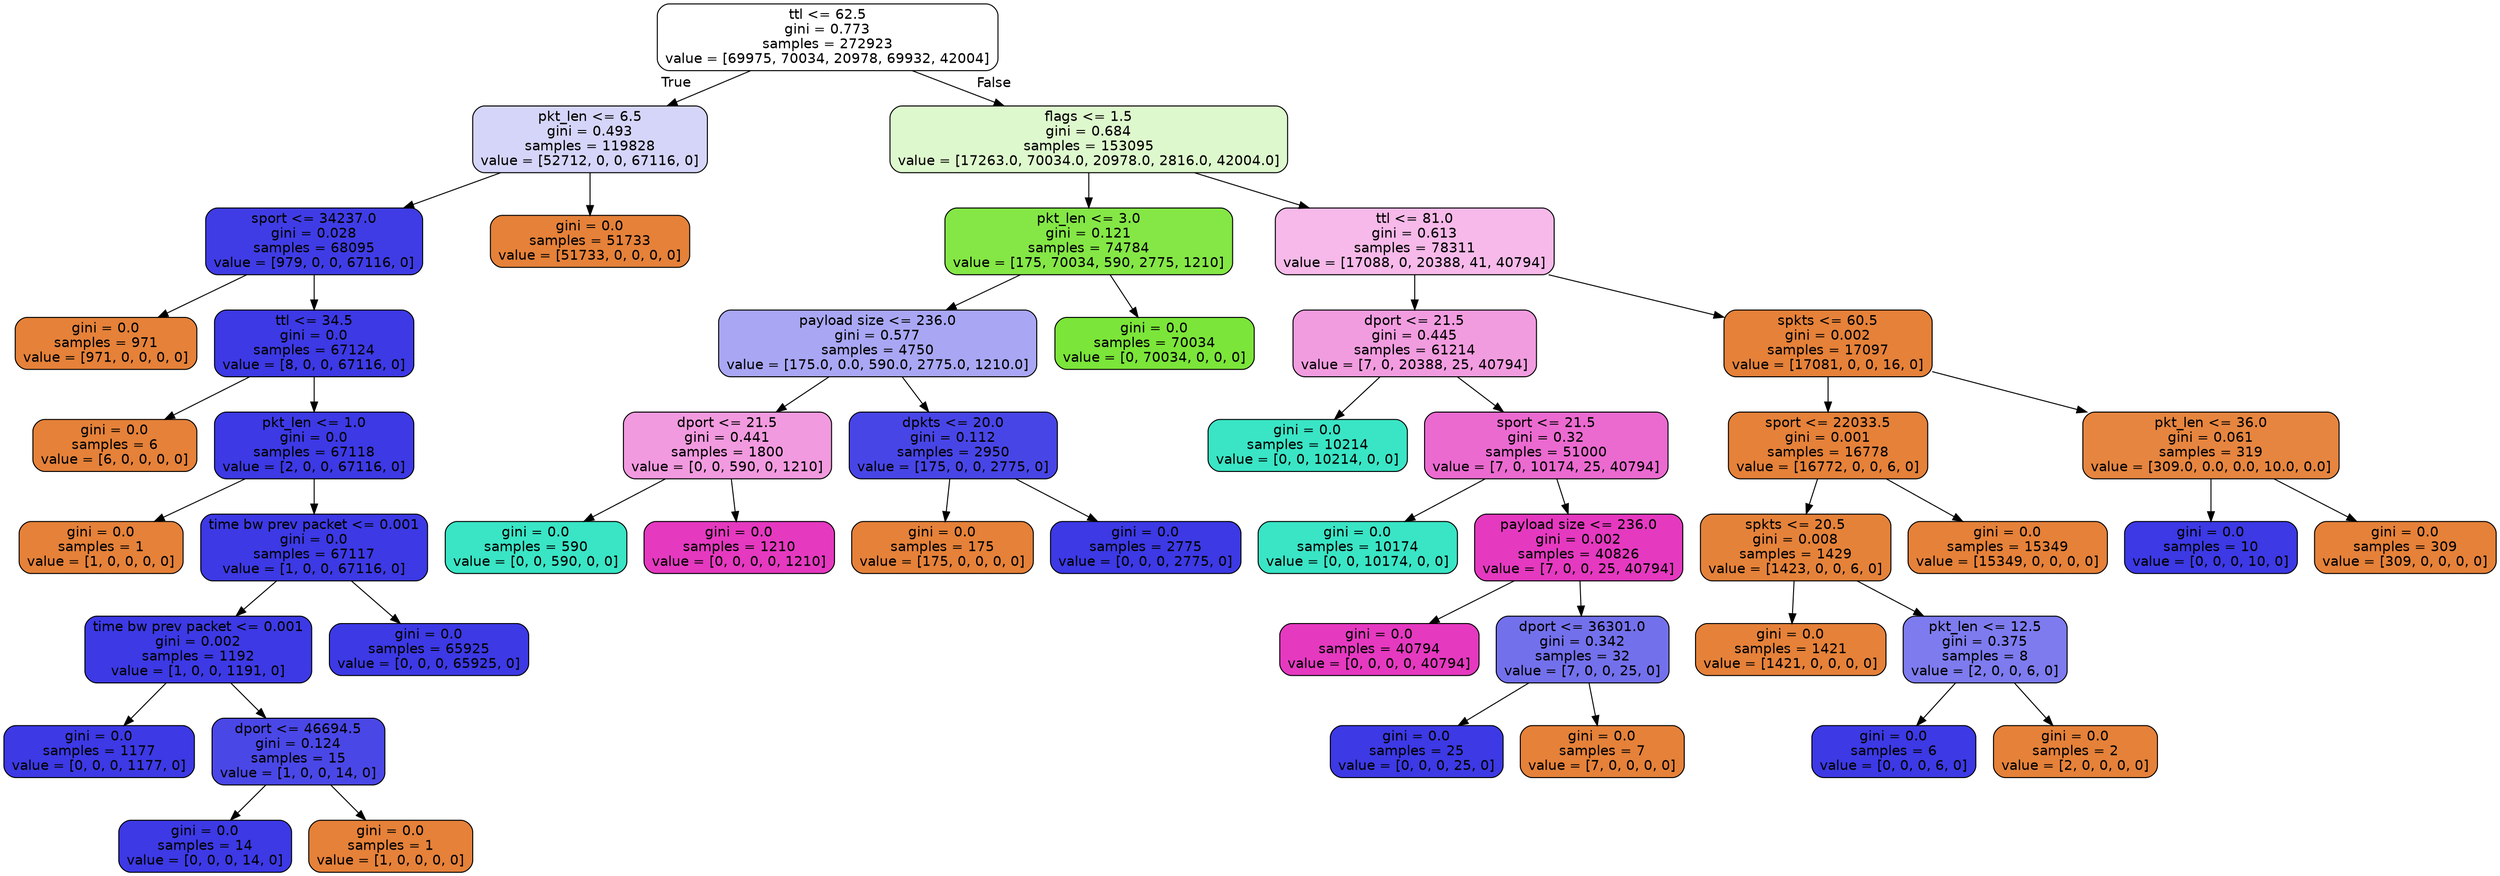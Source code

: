digraph Tree {
node [shape=box, style="filled, rounded", color="black", fontname="helvetica"] ;
edge [fontname="helvetica"] ;
0 [label="ttl <= 62.5\ngini = 0.773\nsamples = 272923\nvalue = [69975, 70034, 20978, 69932, 42004]", fillcolor="#ffffff"] ;
1 [label="pkt_len <= 6.5\ngini = 0.493\nsamples = 119828\nvalue = [52712, 0, 0, 67116, 0]", fillcolor="#d5d5f9"] ;
0 -> 1 [labeldistance=2.5, labelangle=45, headlabel="True"] ;
2 [label="sport <= 34237.0\ngini = 0.028\nsamples = 68095\nvalue = [979, 0, 0, 67116, 0]", fillcolor="#3f3ce5"] ;
1 -> 2 ;
3 [label="gini = 0.0\nsamples = 971\nvalue = [971, 0, 0, 0, 0]", fillcolor="#e58139"] ;
2 -> 3 ;
4 [label="ttl <= 34.5\ngini = 0.0\nsamples = 67124\nvalue = [8, 0, 0, 67116, 0]", fillcolor="#3c39e5"] ;
2 -> 4 ;
5 [label="gini = 0.0\nsamples = 6\nvalue = [6, 0, 0, 0, 0]", fillcolor="#e58139"] ;
4 -> 5 ;
6 [label="pkt_len <= 1.0\ngini = 0.0\nsamples = 67118\nvalue = [2, 0, 0, 67116, 0]", fillcolor="#3c39e5"] ;
4 -> 6 ;
7 [label="gini = 0.0\nsamples = 1\nvalue = [1, 0, 0, 0, 0]", fillcolor="#e58139"] ;
6 -> 7 ;
8 [label="time bw prev packet <= 0.001\ngini = 0.0\nsamples = 67117\nvalue = [1, 0, 0, 67116, 0]", fillcolor="#3c39e5"] ;
6 -> 8 ;
9 [label="time bw prev packet <= 0.001\ngini = 0.002\nsamples = 1192\nvalue = [1, 0, 0, 1191, 0]", fillcolor="#3c39e5"] ;
8 -> 9 ;
10 [label="gini = 0.0\nsamples = 1177\nvalue = [0, 0, 0, 1177, 0]", fillcolor="#3c39e5"] ;
9 -> 10 ;
11 [label="dport <= 46694.5\ngini = 0.124\nsamples = 15\nvalue = [1, 0, 0, 14, 0]", fillcolor="#4a47e7"] ;
9 -> 11 ;
12 [label="gini = 0.0\nsamples = 14\nvalue = [0, 0, 0, 14, 0]", fillcolor="#3c39e5"] ;
11 -> 12 ;
13 [label="gini = 0.0\nsamples = 1\nvalue = [1, 0, 0, 0, 0]", fillcolor="#e58139"] ;
11 -> 13 ;
14 [label="gini = 0.0\nsamples = 65925\nvalue = [0, 0, 0, 65925, 0]", fillcolor="#3c39e5"] ;
8 -> 14 ;
15 [label="gini = 0.0\nsamples = 51733\nvalue = [51733, 0, 0, 0, 0]", fillcolor="#e58139"] ;
1 -> 15 ;
16 [label="flags <= 1.5\ngini = 0.684\nsamples = 153095\nvalue = [17263.0, 70034.0, 20978.0, 2816.0, 42004.0]", fillcolor="#def8cd"] ;
0 -> 16 [labeldistance=2.5, labelangle=-45, headlabel="False"] ;
17 [label="pkt_len <= 3.0\ngini = 0.121\nsamples = 74784\nvalue = [175, 70034, 590, 2775, 1210]", fillcolor="#84e746"] ;
16 -> 17 ;
18 [label="payload size <= 236.0\ngini = 0.577\nsamples = 4750\nvalue = [175.0, 0.0, 590.0, 2775.0, 1210.0]", fillcolor="#a9a7f4"] ;
17 -> 18 ;
19 [label="dport <= 21.5\ngini = 0.441\nsamples = 1800\nvalue = [0, 0, 590, 0, 1210]", fillcolor="#f29adf"] ;
18 -> 19 ;
20 [label="gini = 0.0\nsamples = 590\nvalue = [0, 0, 590, 0, 0]", fillcolor="#39e5c5"] ;
19 -> 20 ;
21 [label="gini = 0.0\nsamples = 1210\nvalue = [0, 0, 0, 0, 1210]", fillcolor="#e539c0"] ;
19 -> 21 ;
22 [label="dpkts <= 20.0\ngini = 0.112\nsamples = 2950\nvalue = [175, 0, 0, 2775, 0]", fillcolor="#4845e7"] ;
18 -> 22 ;
23 [label="gini = 0.0\nsamples = 175\nvalue = [175, 0, 0, 0, 0]", fillcolor="#e58139"] ;
22 -> 23 ;
24 [label="gini = 0.0\nsamples = 2775\nvalue = [0, 0, 0, 2775, 0]", fillcolor="#3c39e5"] ;
22 -> 24 ;
25 [label="gini = 0.0\nsamples = 70034\nvalue = [0, 70034, 0, 0, 0]", fillcolor="#7be539"] ;
17 -> 25 ;
26 [label="ttl <= 81.0\ngini = 0.613\nsamples = 78311\nvalue = [17088, 0, 20388, 41, 40794]", fillcolor="#f6b9e9"] ;
16 -> 26 ;
27 [label="dport <= 21.5\ngini = 0.445\nsamples = 61214\nvalue = [7, 0, 20388, 25, 40794]", fillcolor="#f29ce0"] ;
26 -> 27 ;
28 [label="gini = 0.0\nsamples = 10214\nvalue = [0, 0, 10214, 0, 0]", fillcolor="#39e5c5"] ;
27 -> 28 ;
29 [label="sport <= 21.5\ngini = 0.32\nsamples = 51000\nvalue = [7, 0, 10174, 25, 40794]", fillcolor="#eb6ad0"] ;
27 -> 29 ;
30 [label="gini = 0.0\nsamples = 10174\nvalue = [0, 0, 10174, 0, 0]", fillcolor="#39e5c5"] ;
29 -> 30 ;
31 [label="payload size <= 236.0\ngini = 0.002\nsamples = 40826\nvalue = [7, 0, 0, 25, 40794]", fillcolor="#e539c0"] ;
29 -> 31 ;
32 [label="gini = 0.0\nsamples = 40794\nvalue = [0, 0, 0, 0, 40794]", fillcolor="#e539c0"] ;
31 -> 32 ;
33 [label="dport <= 36301.0\ngini = 0.342\nsamples = 32\nvalue = [7, 0, 0, 25, 0]", fillcolor="#7370ec"] ;
31 -> 33 ;
34 [label="gini = 0.0\nsamples = 25\nvalue = [0, 0, 0, 25, 0]", fillcolor="#3c39e5"] ;
33 -> 34 ;
35 [label="gini = 0.0\nsamples = 7\nvalue = [7, 0, 0, 0, 0]", fillcolor="#e58139"] ;
33 -> 35 ;
36 [label="spkts <= 60.5\ngini = 0.002\nsamples = 17097\nvalue = [17081, 0, 0, 16, 0]", fillcolor="#e58139"] ;
26 -> 36 ;
37 [label="sport <= 22033.5\ngini = 0.001\nsamples = 16778\nvalue = [16772, 0, 0, 6, 0]", fillcolor="#e58139"] ;
36 -> 37 ;
38 [label="spkts <= 20.5\ngini = 0.008\nsamples = 1429\nvalue = [1423, 0, 0, 6, 0]", fillcolor="#e5823a"] ;
37 -> 38 ;
39 [label="gini = 0.0\nsamples = 1421\nvalue = [1421, 0, 0, 0, 0]", fillcolor="#e58139"] ;
38 -> 39 ;
40 [label="pkt_len <= 12.5\ngini = 0.375\nsamples = 8\nvalue = [2, 0, 0, 6, 0]", fillcolor="#7d7bee"] ;
38 -> 40 ;
41 [label="gini = 0.0\nsamples = 6\nvalue = [0, 0, 0, 6, 0]", fillcolor="#3c39e5"] ;
40 -> 41 ;
42 [label="gini = 0.0\nsamples = 2\nvalue = [2, 0, 0, 0, 0]", fillcolor="#e58139"] ;
40 -> 42 ;
43 [label="gini = 0.0\nsamples = 15349\nvalue = [15349, 0, 0, 0, 0]", fillcolor="#e58139"] ;
37 -> 43 ;
44 [label="pkt_len <= 36.0\ngini = 0.061\nsamples = 319\nvalue = [309.0, 0.0, 0.0, 10.0, 0.0]", fillcolor="#e6853f"] ;
36 -> 44 ;
45 [label="gini = 0.0\nsamples = 10\nvalue = [0, 0, 0, 10, 0]", fillcolor="#3c39e5"] ;
44 -> 45 ;
46 [label="gini = 0.0\nsamples = 309\nvalue = [309, 0, 0, 0, 0]", fillcolor="#e58139"] ;
44 -> 46 ;
}